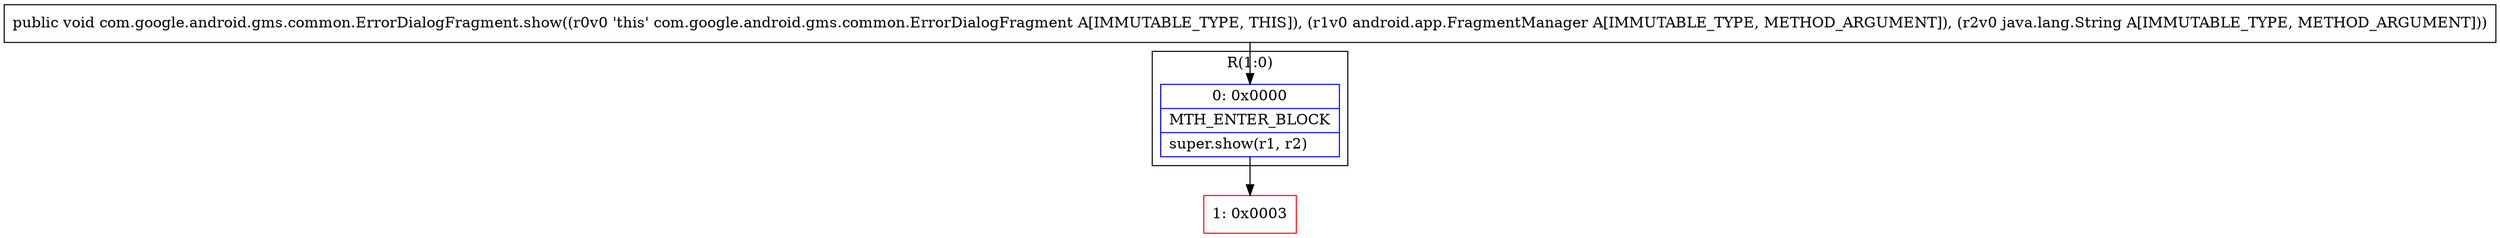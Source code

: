 digraph "CFG forcom.google.android.gms.common.ErrorDialogFragment.show(Landroid\/app\/FragmentManager;Ljava\/lang\/String;)V" {
subgraph cluster_Region_1386390962 {
label = "R(1:0)";
node [shape=record,color=blue];
Node_0 [shape=record,label="{0\:\ 0x0000|MTH_ENTER_BLOCK\l|super.show(r1, r2)\l}"];
}
Node_1 [shape=record,color=red,label="{1\:\ 0x0003}"];
MethodNode[shape=record,label="{public void com.google.android.gms.common.ErrorDialogFragment.show((r0v0 'this' com.google.android.gms.common.ErrorDialogFragment A[IMMUTABLE_TYPE, THIS]), (r1v0 android.app.FragmentManager A[IMMUTABLE_TYPE, METHOD_ARGUMENT]), (r2v0 java.lang.String A[IMMUTABLE_TYPE, METHOD_ARGUMENT])) }"];
MethodNode -> Node_0;
Node_0 -> Node_1;
}

